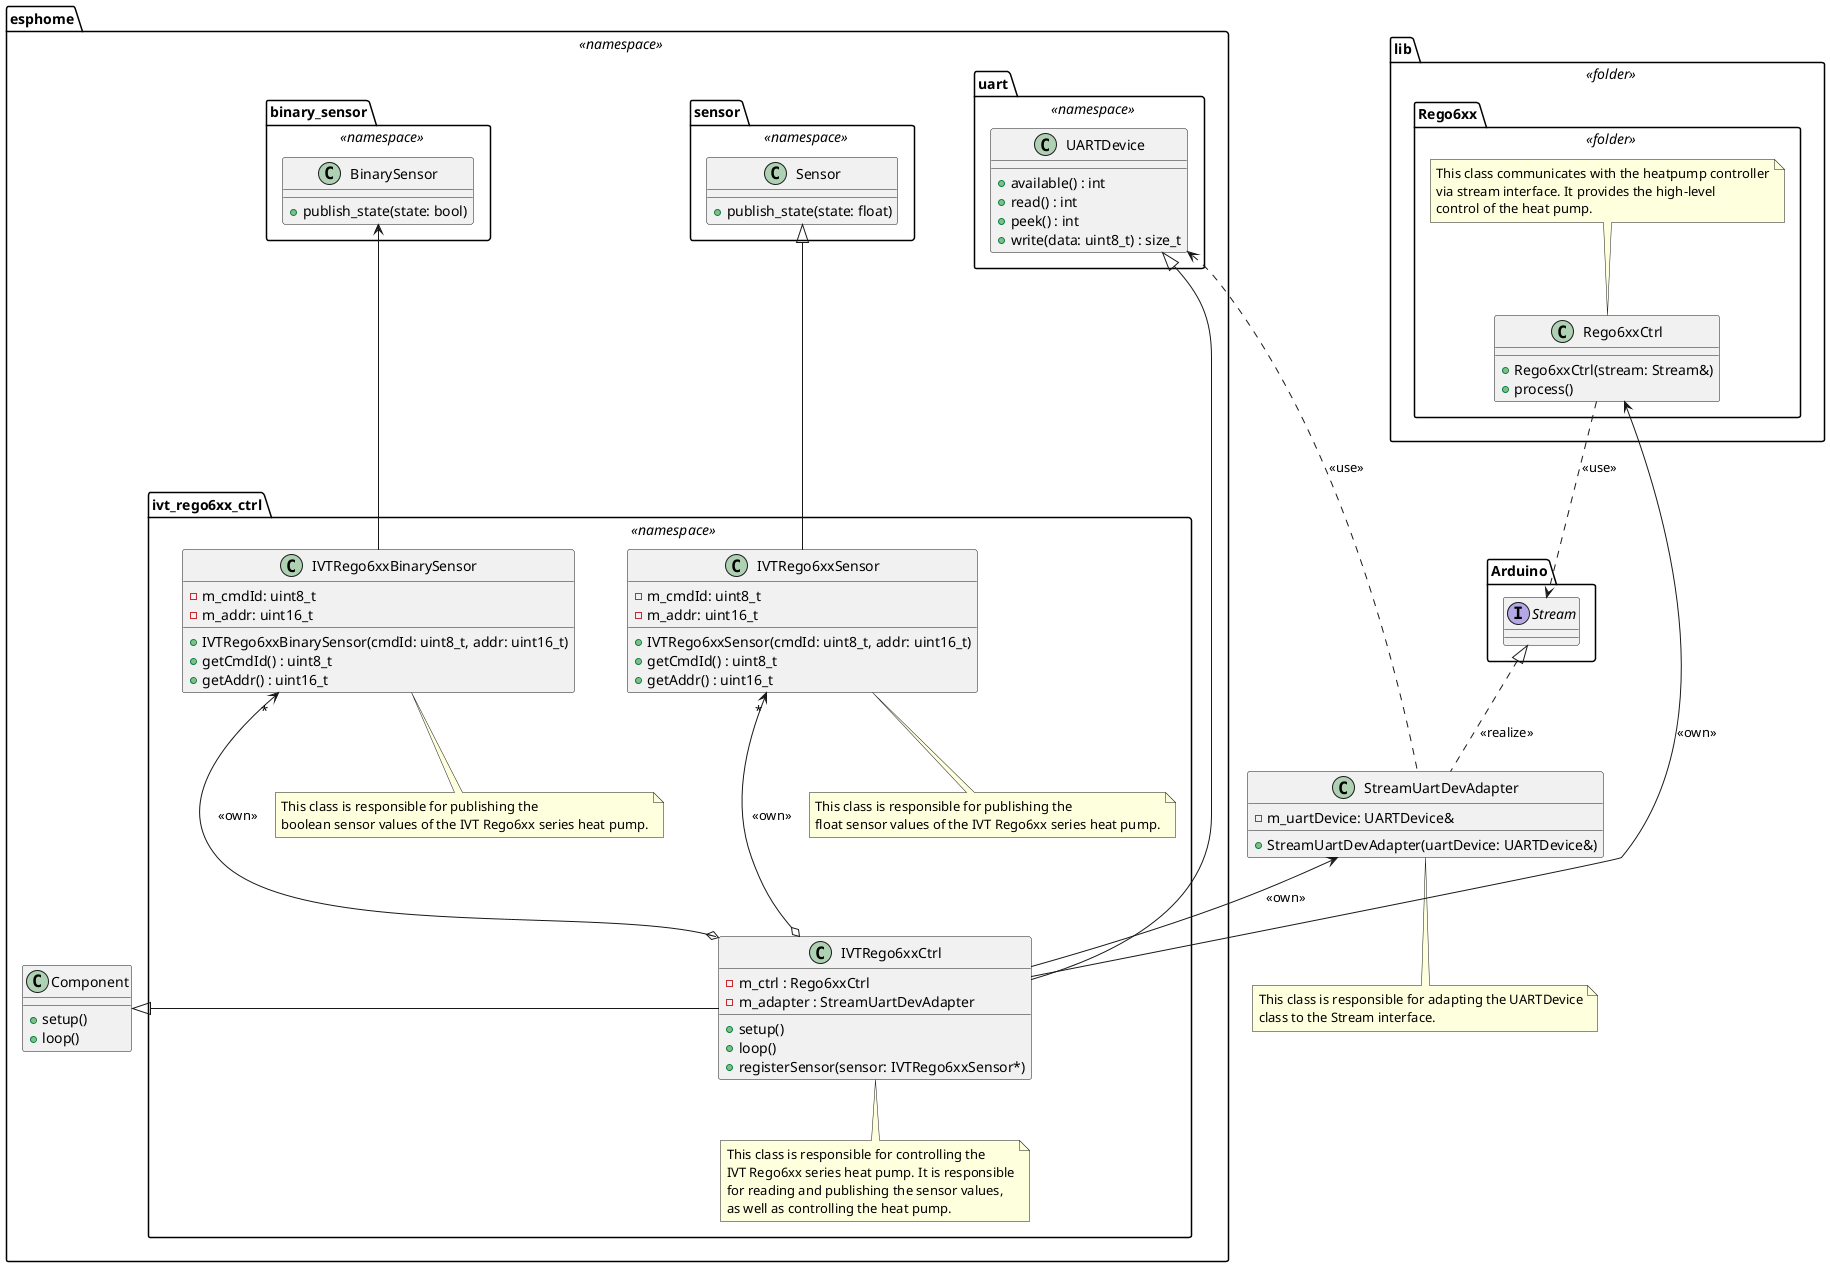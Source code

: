 @startuml class_diagram

package "esphome" <<namespace>> {

    package "uart" <<namespace>> as uartPckg {

        class "UARTDevice" as uartDevice {
            + available() : int
            + read() : int
            + peek() : int
            + write(data: uint8_t) : size_t
        }
    }

    class "Component" as comp {
        + setup()
        + loop()
    }

    package "sensor" <<namespace>> as sensorPckg {

        class "Sensor" as sensor {
            + publish_state(state: float)
        }
    }

    package "binary_sensor" <<namespace>> as binarySensorPckg {

        class "BinarySensor" as binarySensor {
            + publish_state(state: bool)
        }
    }

    package "ivt_rego6xx_ctrl" <<namespace>> as ivtRego6xxCtrlPckg {

        class "IVTRego6xxCtrl" as ivtRego6xxCtrl {
            - m_ctrl : Rego6xxCtrl
            - m_adapter : StreamUartDevAdapter
            + setup()
            + loop()
            + registerSensor(sensor: IVTRego6xxSensor*)
        }

        class "IVTRego6xxSensor" as ivtRego6xxSensor {
            - m_cmdId: uint8_t
            - m_addr: uint16_t
            + IVTRego6xxSensor(cmdId: uint8_t, addr: uint16_t)
            + getCmdId() : uint8_t
            + getAddr() : uint16_t
        }

        class "IVTRego6xxBinarySensor" as ivtRego6xxBinarySensor {
            - m_cmdId: uint8_t
            - m_addr: uint16_t
            + IVTRego6xxBinarySensor(cmdId: uint8_t, addr: uint16_t)
            + getCmdId() : uint8_t
            + getAddr() : uint16_t
        }

        note bottom of ivtRego6xxCtrl
            This class is responsible for controlling the
            IVT Rego6xx series heat pump. It is responsible
            for reading and publishing the sensor values,
            as well as controlling the heat pump.
        end note

        note bottom of ivtRego6xxSensor
            This class is responsible for publishing the
            float sensor values of the IVT Rego6xx series heat pump.
        end note

        note bottom of ivtRego6xxBinarySensor
            This class is responsible for publishing the
            boolean sensor values of the IVT Rego6xx series heat pump.
        end note
    }
}

class "StreamUartDevAdapter" as streamUartDevAdapter {
    - m_uartDevice: UARTDevice&
    + StreamUartDevAdapter(uartDevice: UARTDevice&)
}

note bottom of streamUartDevAdapter
    This class is responsible for adapting the UARTDevice
    class to the Stream interface.
end note

package "lib" <<folder>> as libPckg {

    package "Rego6xx" <<folder>> as rego6xxPckg {

        class "Rego6xxCtrl" as rego6xxCtrl {
            + Rego6xxCtrl(stream: Stream&)
            + process()
        }

        note top of rego6xxCtrl
            This class communicates with the heatpump controller
            via stream interface. It provides the high-level
            control of the heat pump.
        end note
    }
}

package "Arduino" as arduinoPckg {
    interface "Stream" as stream
}

uartDevice <|----- ivtRego6xxCtrl
comp <|- ivtRego6xxCtrl
rego6xxCtrl <-- ivtRego6xxCtrl: <<own>>
streamUartDevAdapter <-- ivtRego6xxCtrl: <<own>>
ivtRego6xxSensor "*" <---o ivtRego6xxCtrl: <<own>>
ivtRego6xxBinarySensor "*" <---o ivtRego6xxCtrl: <<own>>

stream <|.. streamUartDevAdapter: <<realize>>
uartDevice <.. streamUartDevAdapter: <<use>>

rego6xxCtrl ..> stream: <<use>>

sensor <|--- ivtRego6xxSensor
binarySensor <--- ivtRego6xxBinarySensor

@enduml
